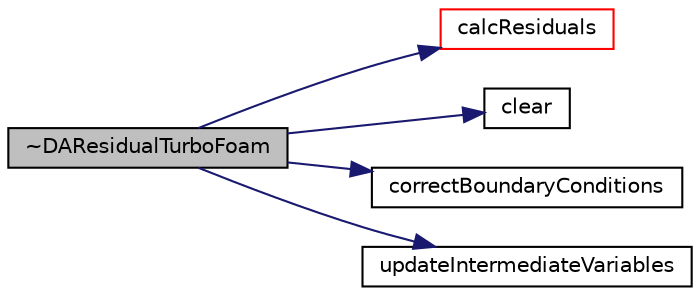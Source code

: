 digraph "~DAResidualTurboFoam"
{
  bgcolor="transparent";
  edge [fontname="Helvetica",fontsize="10",labelfontname="Helvetica",labelfontsize="10"];
  node [fontname="Helvetica",fontsize="10",shape=record];
  rankdir="LR";
  Node3 [label="~DAResidualTurboFoam",height=0.2,width=0.4,color="black", fillcolor="grey75", style="filled", fontcolor="black"];
  Node3 -> Node4 [color="midnightblue",fontsize="10",style="solid",fontname="Helvetica"];
  Node4 [label="calcResiduals",height=0.2,width=0.4,color="red",URL="$classFoam_1_1DAResidualTurboFoam.html#a4b38dbac981107ec6386d78322323535",tooltip="compute residual "];
  Node3 -> Node18 [color="midnightblue",fontsize="10",style="solid",fontname="Helvetica"];
  Node18 [label="clear",height=0.2,width=0.4,color="black",URL="$classFoam_1_1DAResidualTurboFoam.html#ac8bb3912a3ce86b15842e79d0b421204",tooltip="clear the members "];
  Node3 -> Node19 [color="midnightblue",fontsize="10",style="solid",fontname="Helvetica"];
  Node19 [label="correctBoundaryConditions",height=0.2,width=0.4,color="black",URL="$classFoam_1_1DAResidualTurboFoam.html#acaf6878ef900e593c4b20812f1b567d6",tooltip="update the boundary condition for all the states in the selected solver "];
  Node3 -> Node20 [color="midnightblue",fontsize="10",style="solid",fontname="Helvetica"];
  Node20 [label="updateIntermediateVariables",height=0.2,width=0.4,color="black",URL="$classFoam_1_1DAResidualTurboFoam.html#a1de233c7b2a8f92ffe239b5dc36ae2a3",tooltip="update any intermediate variables that are dependent on state variables and are used in calcResiduals..."];
}
